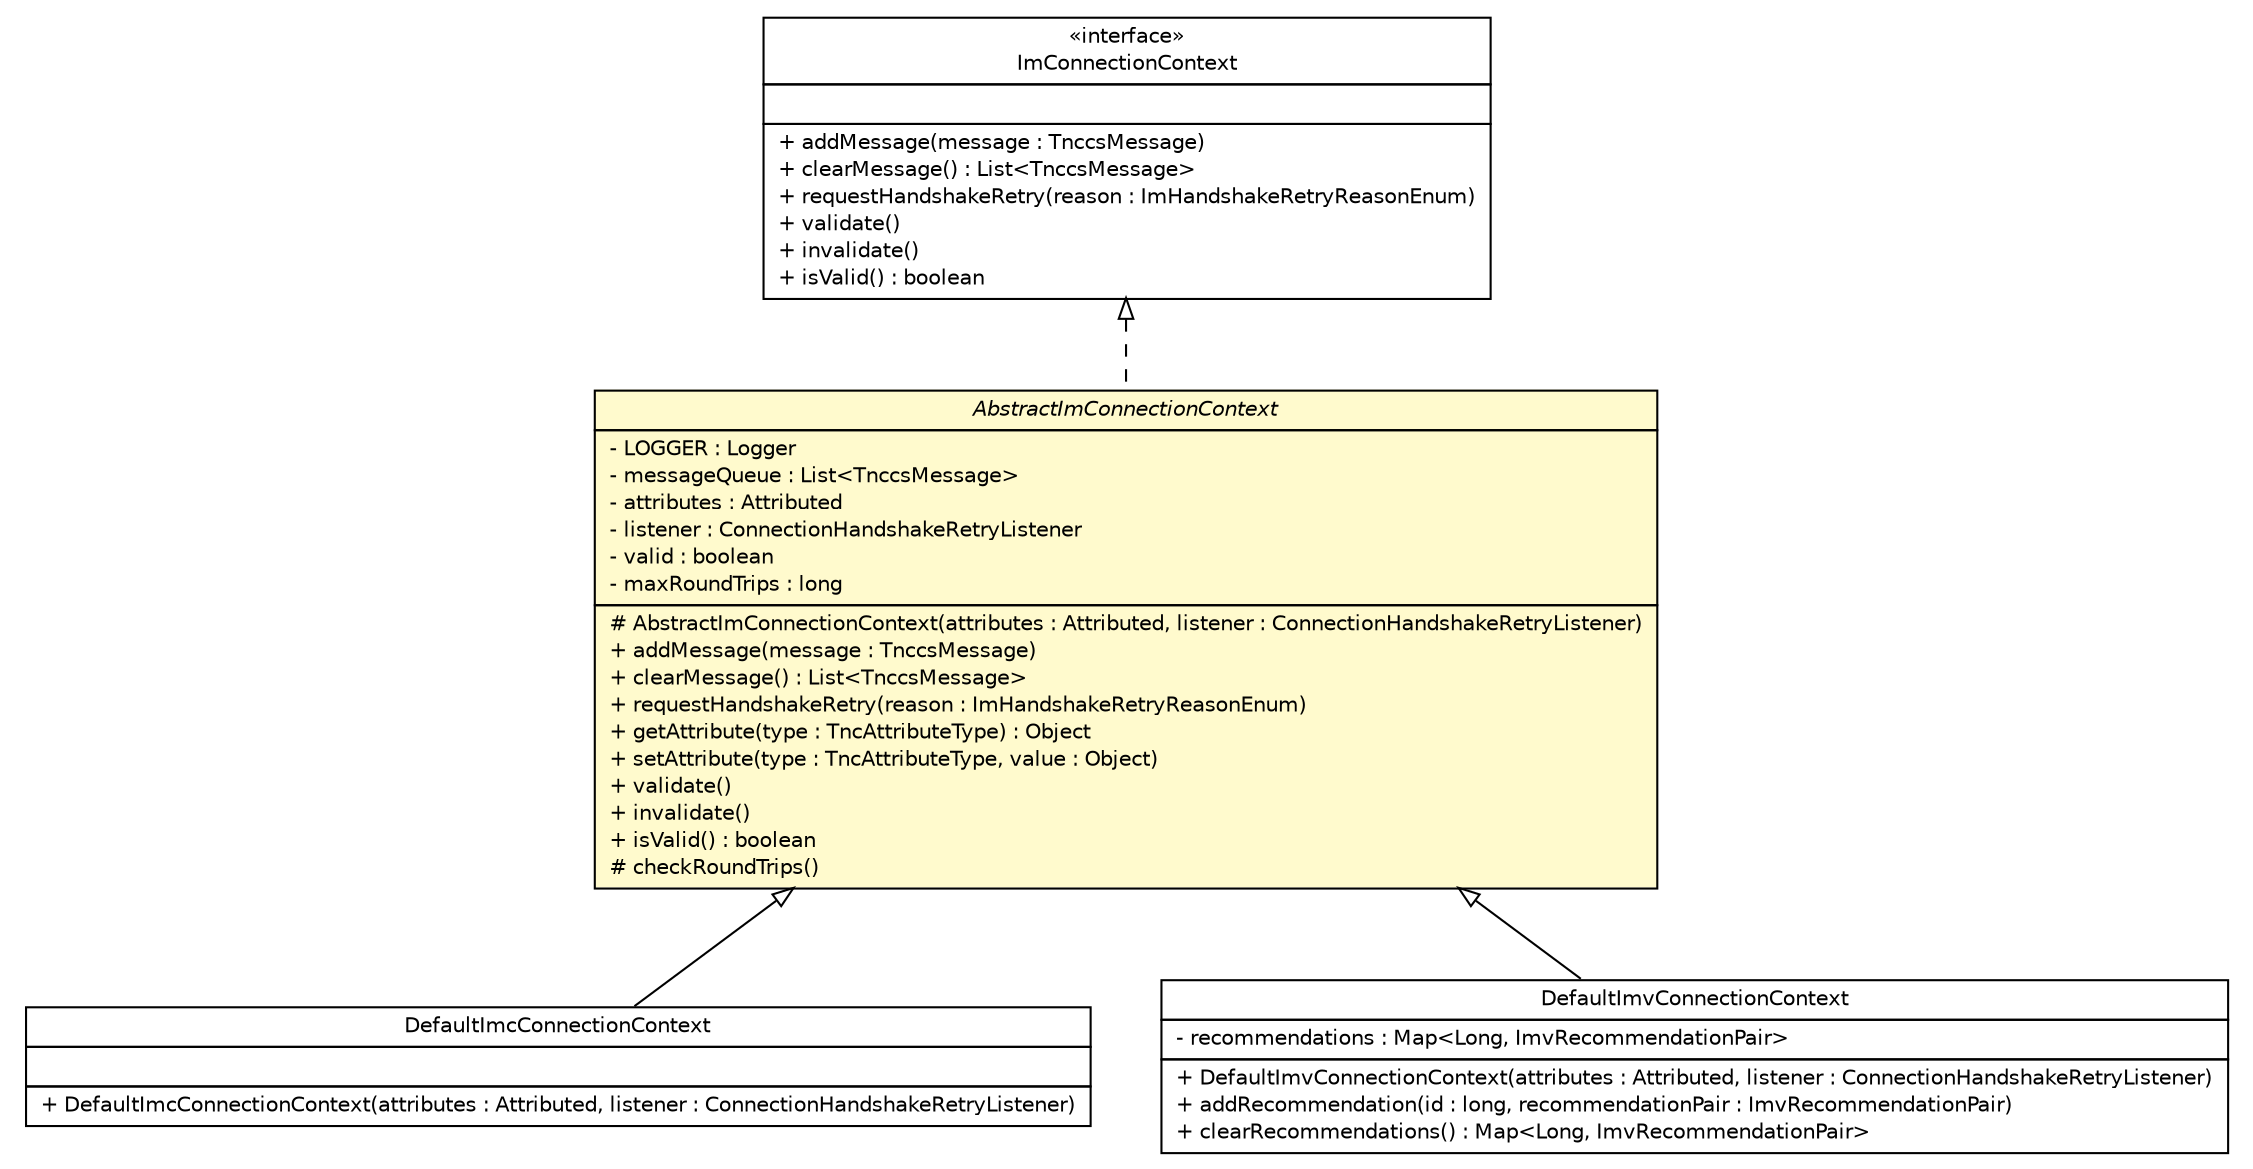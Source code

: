 #!/usr/local/bin/dot
#
# Class diagram 
# Generated by UMLGraph version R5_6 (http://www.umlgraph.org/)
#

digraph G {
	edge [fontname="Helvetica",fontsize=10,labelfontname="Helvetica",labelfontsize=10];
	node [fontname="Helvetica",fontsize=10,shape=plaintext];
	nodesep=0.25;
	ranksep=0.5;
	// de.hsbremen.tc.tnc.tnccs.adapter.connection.AbstractImConnectionContext
	c4781 [label=<<table title="de.hsbremen.tc.tnc.tnccs.adapter.connection.AbstractImConnectionContext" border="0" cellborder="1" cellspacing="0" cellpadding="2" port="p" bgcolor="lemonChiffon" href="./AbstractImConnectionContext.html">
		<tr><td><table border="0" cellspacing="0" cellpadding="1">
<tr><td align="center" balign="center"><font face="Helvetica-Oblique"> AbstractImConnectionContext </font></td></tr>
		</table></td></tr>
		<tr><td><table border="0" cellspacing="0" cellpadding="1">
<tr><td align="left" balign="left"> - LOGGER : Logger </td></tr>
<tr><td align="left" balign="left"> - messageQueue : List&lt;TnccsMessage&gt; </td></tr>
<tr><td align="left" balign="left"> - attributes : Attributed </td></tr>
<tr><td align="left" balign="left"> - listener : ConnectionHandshakeRetryListener </td></tr>
<tr><td align="left" balign="left"> - valid : boolean </td></tr>
<tr><td align="left" balign="left"> - maxRoundTrips : long </td></tr>
		</table></td></tr>
		<tr><td><table border="0" cellspacing="0" cellpadding="1">
<tr><td align="left" balign="left"> # AbstractImConnectionContext(attributes : Attributed, listener : ConnectionHandshakeRetryListener) </td></tr>
<tr><td align="left" balign="left"> + addMessage(message : TnccsMessage) </td></tr>
<tr><td align="left" balign="left"> + clearMessage() : List&lt;TnccsMessage&gt; </td></tr>
<tr><td align="left" balign="left"> + requestHandshakeRetry(reason : ImHandshakeRetryReasonEnum) </td></tr>
<tr><td align="left" balign="left"> + getAttribute(type : TncAttributeType) : Object </td></tr>
<tr><td align="left" balign="left"> + setAttribute(type : TncAttributeType, value : Object) </td></tr>
<tr><td align="left" balign="left"> + validate() </td></tr>
<tr><td align="left" balign="left"> + invalidate() </td></tr>
<tr><td align="left" balign="left"> + isValid() : boolean </td></tr>
<tr><td align="left" balign="left"> # checkRoundTrips() </td></tr>
		</table></td></tr>
		</table>>, URL="./AbstractImConnectionContext.html", fontname="Helvetica", fontcolor="black", fontsize=10.0];
	// de.hsbremen.tc.tnc.tnccs.adapter.connection.ImConnectionContext
	c4784 [label=<<table title="de.hsbremen.tc.tnc.tnccs.adapter.connection.ImConnectionContext" border="0" cellborder="1" cellspacing="0" cellpadding="2" port="p" href="./ImConnectionContext.html">
		<tr><td><table border="0" cellspacing="0" cellpadding="1">
<tr><td align="center" balign="center"> &#171;interface&#187; </td></tr>
<tr><td align="center" balign="center"> ImConnectionContext </td></tr>
		</table></td></tr>
		<tr><td><table border="0" cellspacing="0" cellpadding="1">
<tr><td align="left" balign="left">  </td></tr>
		</table></td></tr>
		<tr><td><table border="0" cellspacing="0" cellpadding="1">
<tr><td align="left" balign="left"> + addMessage(message : TnccsMessage) </td></tr>
<tr><td align="left" balign="left"> + clearMessage() : List&lt;TnccsMessage&gt; </td></tr>
<tr><td align="left" balign="left"> + requestHandshakeRetry(reason : ImHandshakeRetryReasonEnum) </td></tr>
<tr><td align="left" balign="left"> + validate() </td></tr>
<tr><td align="left" balign="left"> + invalidate() </td></tr>
<tr><td align="left" balign="left"> + isValid() : boolean </td></tr>
		</table></td></tr>
		</table>>, URL="./ImConnectionContext.html", fontname="Helvetica", fontcolor="black", fontsize=10.0];
	// de.hsbremen.tc.tnc.tnccs.adapter.connection.simple.DefaultImcConnectionContext
	c4790 [label=<<table title="de.hsbremen.tc.tnc.tnccs.adapter.connection.simple.DefaultImcConnectionContext" border="0" cellborder="1" cellspacing="0" cellpadding="2" port="p" href="./simple/DefaultImcConnectionContext.html">
		<tr><td><table border="0" cellspacing="0" cellpadding="1">
<tr><td align="center" balign="center"> DefaultImcConnectionContext </td></tr>
		</table></td></tr>
		<tr><td><table border="0" cellspacing="0" cellpadding="1">
<tr><td align="left" balign="left">  </td></tr>
		</table></td></tr>
		<tr><td><table border="0" cellspacing="0" cellpadding="1">
<tr><td align="left" balign="left"> + DefaultImcConnectionContext(attributes : Attributed, listener : ConnectionHandshakeRetryListener) </td></tr>
		</table></td></tr>
		</table>>, URL="./simple/DefaultImcConnectionContext.html", fontname="Helvetica", fontcolor="black", fontsize=10.0];
	// de.hsbremen.tc.tnc.tnccs.adapter.connection.simple.DefaultImvConnectionContext
	c4791 [label=<<table title="de.hsbremen.tc.tnc.tnccs.adapter.connection.simple.DefaultImvConnectionContext" border="0" cellborder="1" cellspacing="0" cellpadding="2" port="p" href="./simple/DefaultImvConnectionContext.html">
		<tr><td><table border="0" cellspacing="0" cellpadding="1">
<tr><td align="center" balign="center"> DefaultImvConnectionContext </td></tr>
		</table></td></tr>
		<tr><td><table border="0" cellspacing="0" cellpadding="1">
<tr><td align="left" balign="left"> - recommendations : Map&lt;Long, ImvRecommendationPair&gt; </td></tr>
		</table></td></tr>
		<tr><td><table border="0" cellspacing="0" cellpadding="1">
<tr><td align="left" balign="left"> + DefaultImvConnectionContext(attributes : Attributed, listener : ConnectionHandshakeRetryListener) </td></tr>
<tr><td align="left" balign="left"> + addRecommendation(id : long, recommendationPair : ImvRecommendationPair) </td></tr>
<tr><td align="left" balign="left"> + clearRecommendations() : Map&lt;Long, ImvRecommendationPair&gt; </td></tr>
		</table></td></tr>
		</table>>, URL="./simple/DefaultImvConnectionContext.html", fontname="Helvetica", fontcolor="black", fontsize=10.0];
	//de.hsbremen.tc.tnc.tnccs.adapter.connection.AbstractImConnectionContext implements de.hsbremen.tc.tnc.tnccs.adapter.connection.ImConnectionContext
	c4784:p -> c4781:p [dir=back,arrowtail=empty,style=dashed];
	//de.hsbremen.tc.tnc.tnccs.adapter.connection.simple.DefaultImcConnectionContext extends de.hsbremen.tc.tnc.tnccs.adapter.connection.AbstractImConnectionContext
	c4781:p -> c4790:p [dir=back,arrowtail=empty];
	//de.hsbremen.tc.tnc.tnccs.adapter.connection.simple.DefaultImvConnectionContext extends de.hsbremen.tc.tnc.tnccs.adapter.connection.AbstractImConnectionContext
	c4781:p -> c4791:p [dir=back,arrowtail=empty];
}


